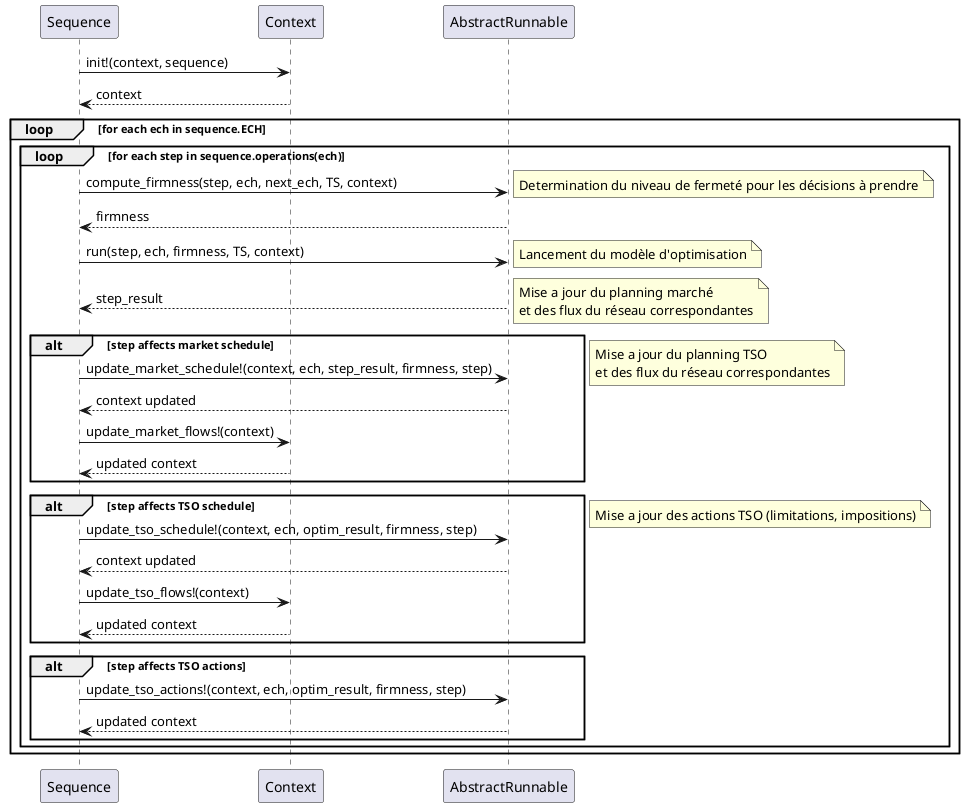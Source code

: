 @startuml sd_design_sequence_launcher

Sequence  -> Context : init!(context, sequence)
Sequence <-- Context : context

loop for each ech in sequence.ECH
    loop for each step in sequence.operations(ech)
        ' Sequence  -> AbstractRunnable : run_step!(context, step, ech, next_ech)
        Sequence  -> AbstractRunnable : compute_firmness(step, ech, next_ech, TS, context)
        note right
            Determination du niveau de fermeté pour les décisions à prendre
        end note
        Sequence  <-- AbstractRunnable : firmness

        Sequence  -> AbstractRunnable : run(step, ech, firmness, TS, context)
        note right
            Lancement du modèle d'optimisation
        end note
        Sequence  <-- AbstractRunnable : step_result

        alt step affects market schedule
            note right
                Mise a jour du planning marché
                et des flux du réseau correspondantes
            end note
            Sequence  -> AbstractRunnable : update_market_schedule!(context, ech, step_result, firmness, step)
            Sequence  <-- AbstractRunnable : context updated
            Sequence  -> Context : update_market_flows!(context)
            Sequence  <-- Context : updated context
        end

        alt step affects TSO schedule
            note right
                Mise a jour du planning TSO
                et des flux du réseau correspondantes
            end note
            Sequence  -> AbstractRunnable : update_tso_schedule!(context, ech, optim_result, firmness, step)
            Sequence  <-- AbstractRunnable : context updated
            Sequence  -> Context : update_tso_flows!(context)
            Sequence  <-- Context : updated context
        end

        alt step affects TSO actions
            note right
                Mise a jour des actions TSO (limitations, impositions)
            end note
            Sequence  -> AbstractRunnable : update_tso_actions!(context, ech, optim_result, firmness, step)
            Sequence  <-- AbstractRunnable : updated context
        end
    end

end

@enduml

